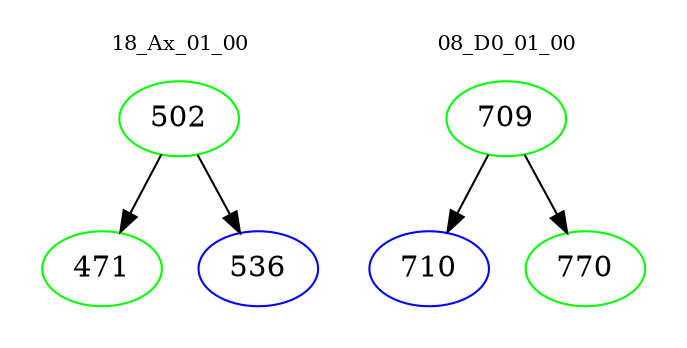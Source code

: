 digraph{
subgraph cluster_0 {
color = white
label = "18_Ax_01_00";
fontsize=10;
T0_502 [label="502", color="green"]
T0_502 -> T0_471 [color="black"]
T0_471 [label="471", color="green"]
T0_502 -> T0_536 [color="black"]
T0_536 [label="536", color="blue"]
}
subgraph cluster_1 {
color = white
label = "08_D0_01_00";
fontsize=10;
T1_709 [label="709", color="green"]
T1_709 -> T1_710 [color="black"]
T1_710 [label="710", color="blue"]
T1_709 -> T1_770 [color="black"]
T1_770 [label="770", color="green"]
}
}
